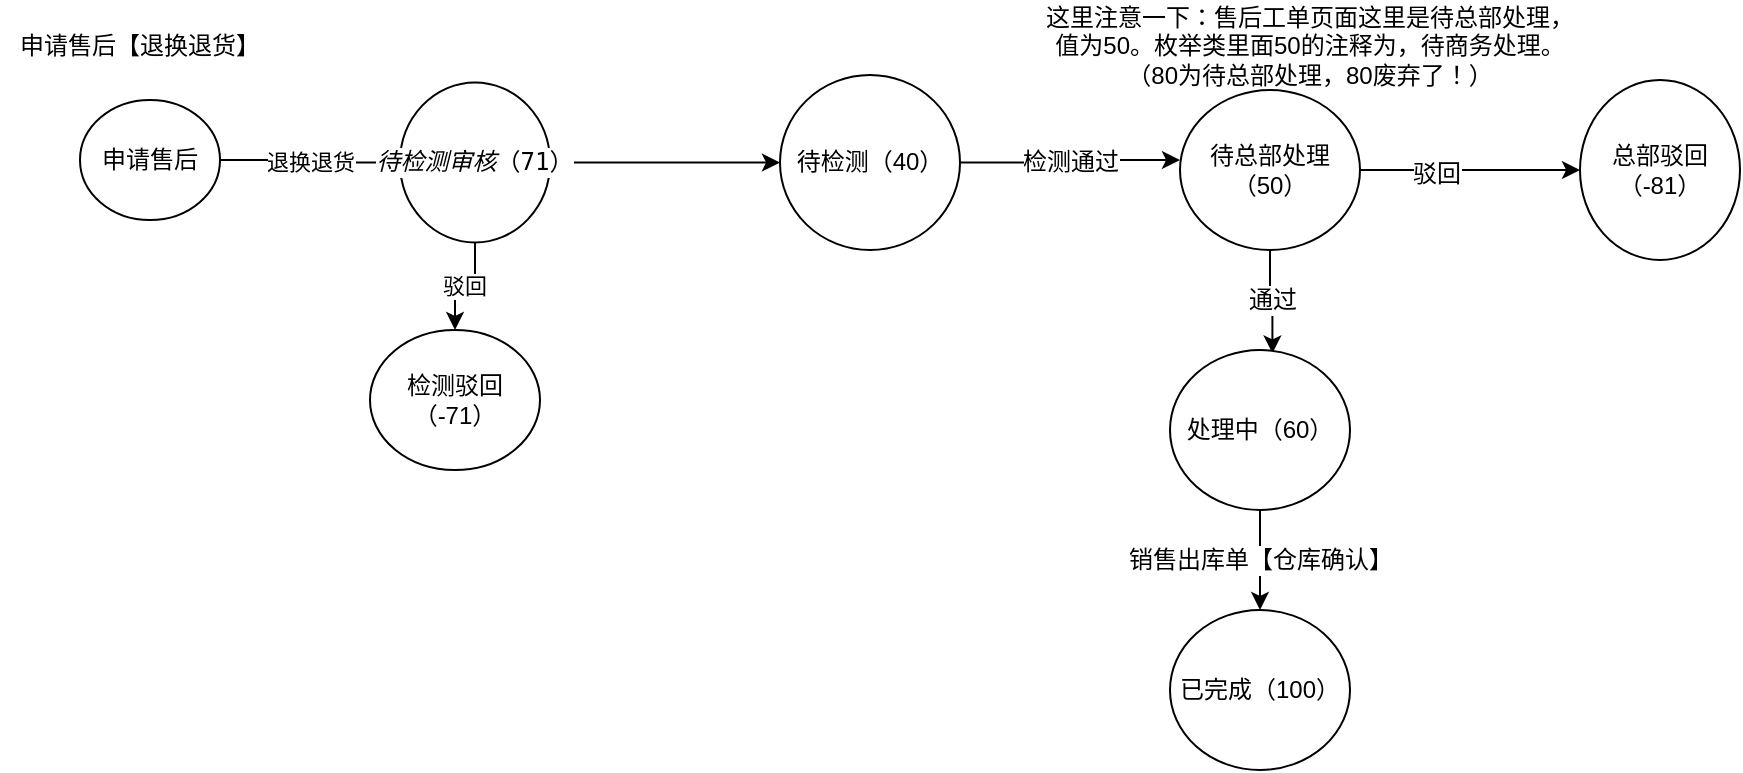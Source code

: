<mxfile version="16.6.1" type="github">
  <diagram id="_88M4rZaeOAy3bHlZC3f" name="Page-1">
    <mxGraphModel dx="1185" dy="635" grid="1" gridSize="10" guides="1" tooltips="1" connect="1" arrows="1" fold="1" page="1" pageScale="1" pageWidth="827" pageHeight="1169" math="0" shadow="0">
      <root>
        <mxCell id="0" />
        <mxCell id="1" parent="0" />
        <mxCell id="IqyMs4pkEaya7170j3vu-3" value="退换退货" style="edgeStyle=orthogonalEdgeStyle;rounded=0;orthogonalLoop=1;jettySize=auto;html=1;exitX=1;exitY=0.5;exitDx=0;exitDy=0;entryX=0;entryY=0.5;entryDx=0;entryDy=0;" edge="1" parent="1" source="IqyMs4pkEaya7170j3vu-1" target="IqyMs4pkEaya7170j3vu-2">
          <mxGeometry relative="1" as="geometry" />
        </mxCell>
        <mxCell id="IqyMs4pkEaya7170j3vu-1" value="申请售后" style="ellipse;whiteSpace=wrap;html=1;" vertex="1" parent="1">
          <mxGeometry x="80" y="65" width="70" height="60" as="geometry" />
        </mxCell>
        <mxCell id="IqyMs4pkEaya7170j3vu-8" value="驳回" style="edgeStyle=orthogonalEdgeStyle;rounded=0;orthogonalLoop=1;jettySize=auto;html=1;exitX=0.5;exitY=1;exitDx=0;exitDy=0;entryX=0.5;entryY=0;entryDx=0;entryDy=0;fontColor=#000000;" edge="1" parent="1" source="IqyMs4pkEaya7170j3vu-2" target="IqyMs4pkEaya7170j3vu-7">
          <mxGeometry relative="1" as="geometry" />
        </mxCell>
        <mxCell id="IqyMs4pkEaya7170j3vu-10" style="edgeStyle=orthogonalEdgeStyle;rounded=0;orthogonalLoop=1;jettySize=auto;html=1;exitX=1;exitY=0.5;exitDx=0;exitDy=0;fontSize=12;fontColor=#000000;" edge="1" parent="1" source="IqyMs4pkEaya7170j3vu-2" target="IqyMs4pkEaya7170j3vu-5">
          <mxGeometry relative="1" as="geometry" />
        </mxCell>
        <mxCell id="IqyMs4pkEaya7170j3vu-2" value="&lt;pre style=&quot;background-color: rgb(255 , 255 , 255)&quot;&gt;&lt;span style=&quot;font-style: italic&quot;&gt;待检测审核&lt;/span&gt;（71）&lt;/pre&gt;" style="ellipse;whiteSpace=wrap;html=1;" vertex="1" parent="1">
          <mxGeometry x="240" y="56.25" width="75" height="80" as="geometry" />
        </mxCell>
        <mxCell id="IqyMs4pkEaya7170j3vu-12" value="检测通过" style="edgeStyle=orthogonalEdgeStyle;rounded=0;orthogonalLoop=1;jettySize=auto;html=1;exitX=1;exitY=0.5;exitDx=0;exitDy=0;entryX=0;entryY=0.438;entryDx=0;entryDy=0;entryPerimeter=0;fontSize=12;fontColor=#000000;" edge="1" parent="1" source="IqyMs4pkEaya7170j3vu-5" target="IqyMs4pkEaya7170j3vu-11">
          <mxGeometry relative="1" as="geometry" />
        </mxCell>
        <mxCell id="IqyMs4pkEaya7170j3vu-5" value="待检测（40）" style="ellipse;whiteSpace=wrap;html=1;fontColor=#000000;" vertex="1" parent="1">
          <mxGeometry x="430" y="52.5" width="90" height="87.5" as="geometry" />
        </mxCell>
        <mxCell id="IqyMs4pkEaya7170j3vu-7" value="检测驳回（-71）" style="ellipse;whiteSpace=wrap;html=1;fontColor=#000000;" vertex="1" parent="1">
          <mxGeometry x="225" y="180" width="85" height="70" as="geometry" />
        </mxCell>
        <mxCell id="IqyMs4pkEaya7170j3vu-15" style="edgeStyle=orthogonalEdgeStyle;rounded=0;orthogonalLoop=1;jettySize=auto;html=1;exitX=1;exitY=0.5;exitDx=0;exitDy=0;entryX=0;entryY=0.5;entryDx=0;entryDy=0;fontSize=12;fontColor=#000000;" edge="1" parent="1" source="IqyMs4pkEaya7170j3vu-11" target="IqyMs4pkEaya7170j3vu-14">
          <mxGeometry relative="1" as="geometry" />
        </mxCell>
        <mxCell id="IqyMs4pkEaya7170j3vu-16" value="驳回" style="edgeLabel;html=1;align=center;verticalAlign=middle;resizable=0;points=[];fontSize=12;fontColor=#000000;" vertex="1" connectable="0" parent="IqyMs4pkEaya7170j3vu-15">
          <mxGeometry x="-0.314" y="-2" relative="1" as="geometry">
            <mxPoint as="offset" />
          </mxGeometry>
        </mxCell>
        <mxCell id="IqyMs4pkEaya7170j3vu-18" value="通过" style="edgeStyle=orthogonalEdgeStyle;rounded=0;orthogonalLoop=1;jettySize=auto;html=1;exitX=0.5;exitY=1;exitDx=0;exitDy=0;entryX=0.569;entryY=0.021;entryDx=0;entryDy=0;entryPerimeter=0;fontSize=12;fontColor=#000000;" edge="1" parent="1" source="IqyMs4pkEaya7170j3vu-11" target="IqyMs4pkEaya7170j3vu-17">
          <mxGeometry relative="1" as="geometry" />
        </mxCell>
        <mxCell id="IqyMs4pkEaya7170j3vu-11" value="待总部处理（50）" style="ellipse;whiteSpace=wrap;html=1;fontSize=12;fontColor=#000000;" vertex="1" parent="1">
          <mxGeometry x="630" y="60" width="90" height="80" as="geometry" />
        </mxCell>
        <mxCell id="IqyMs4pkEaya7170j3vu-13" value="这里注意一下：售后工单页面这里是待总部处理，值为50。枚举类里面50的注释为，待商务处理。（80为待总部处理，80废弃了！）" style="text;html=1;strokeColor=none;fillColor=none;align=center;verticalAlign=middle;whiteSpace=wrap;rounded=0;fontSize=12;fontColor=#000000;" vertex="1" parent="1">
          <mxGeometry x="560" y="15" width="270" height="45" as="geometry" />
        </mxCell>
        <mxCell id="IqyMs4pkEaya7170j3vu-14" value="总部驳回（-81）" style="ellipse;whiteSpace=wrap;html=1;fontSize=12;fontColor=#000000;" vertex="1" parent="1">
          <mxGeometry x="830" y="55" width="80" height="90" as="geometry" />
        </mxCell>
        <mxCell id="IqyMs4pkEaya7170j3vu-20" value="销售出库单【仓库确认】" style="edgeStyle=orthogonalEdgeStyle;rounded=0;orthogonalLoop=1;jettySize=auto;html=1;exitX=0.5;exitY=1;exitDx=0;exitDy=0;entryX=0.5;entryY=0;entryDx=0;entryDy=0;fontSize=12;fontColor=#000000;" edge="1" parent="1" source="IqyMs4pkEaya7170j3vu-17" target="IqyMs4pkEaya7170j3vu-19">
          <mxGeometry relative="1" as="geometry" />
        </mxCell>
        <mxCell id="IqyMs4pkEaya7170j3vu-17" value="处理中（60）" style="ellipse;whiteSpace=wrap;html=1;fontSize=12;fontColor=#000000;" vertex="1" parent="1">
          <mxGeometry x="625" y="190" width="90" height="80" as="geometry" />
        </mxCell>
        <mxCell id="IqyMs4pkEaya7170j3vu-19" value="已完成（100）" style="ellipse;whiteSpace=wrap;html=1;fontSize=12;fontColor=#000000;" vertex="1" parent="1">
          <mxGeometry x="625" y="320" width="90" height="80" as="geometry" />
        </mxCell>
        <mxCell id="IqyMs4pkEaya7170j3vu-21" value="申请售后【退换退货】" style="text;html=1;strokeColor=none;fillColor=none;align=center;verticalAlign=middle;whiteSpace=wrap;rounded=0;fontSize=12;fontColor=#000000;" vertex="1" parent="1">
          <mxGeometry x="40" y="29" width="140" height="17" as="geometry" />
        </mxCell>
      </root>
    </mxGraphModel>
  </diagram>
</mxfile>
